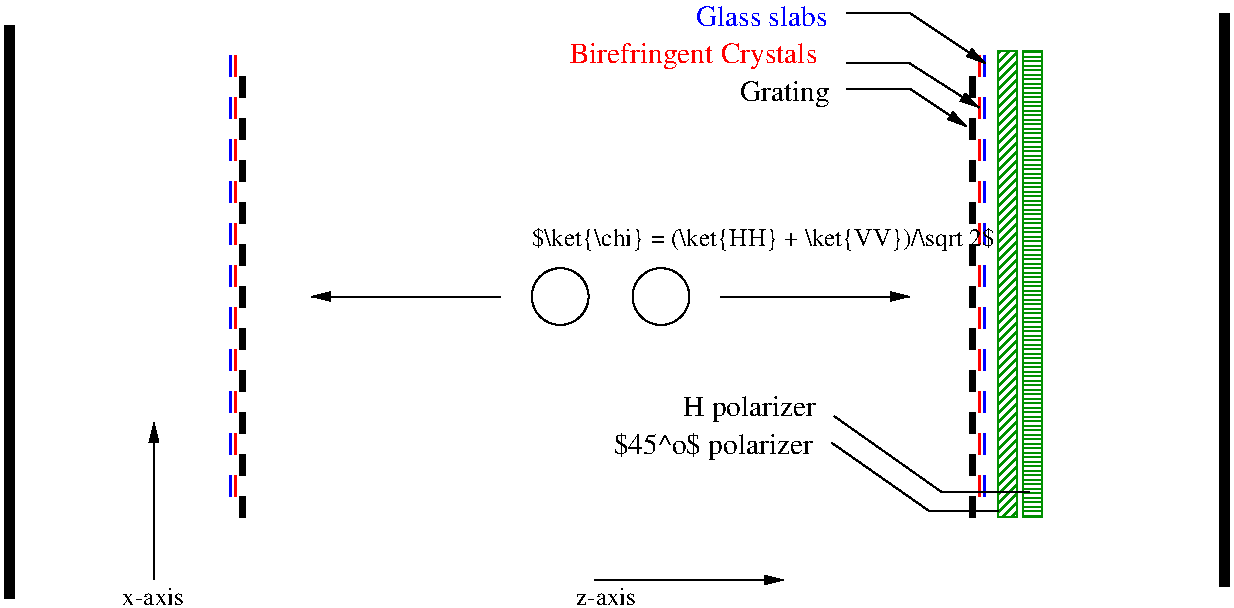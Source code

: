 #FIG 3.2  Produced by xfig version 3.2.5c
Landscape
Center
Metric
A4      
100.00
Single
-2
1200 2
6 8055 1170 8235 4545
2 1 1 2 4 7 50 -1 -1 10.000 0 0 -1 0 0 2
	 8145 1200 8145 4350
2 1 1 4 0 7 50 -1 -1 10.000 0 0 -1 0 0 2
	 8100 1350 8100 4500
2 1 1 2 1 7 50 -1 -1 10.000 0 0 -1 0 0 2
	 8185 1200 8185 4350
-6
6 2745 1170 2925 4545
2 1 1 2 4 7 50 -1 -1 10.000 0 0 -1 0 0 2
	 2835 1200 2835 4350
2 1 1 4 0 7 50 -1 -1 10.000 0 0 -1 0 0 2
	 2880 1350 2880 4500
2 1 1 2 1 7 50 -1 -1 10.000 0 0 -1 0 0 2
	 2795 1200 2795 4350
-6
1 4 0 1 0 7 50 -1 -1 0.000 1 0.0000 5872 2925 203 203 5670 2925 6075 2925
1 4 0 1 0 7 50 -1 -1 0.000 1 0.0000 5152 2925 203 203 4950 2925 5355 2925
2 1 0 1 0 7 50 -1 -1 0.000 0 0 -1 1 0 2
	1 1 1.00 60.00 120.00
	 6300 2925 7650 2925
2 1 0 1 0 7 50 -1 -1 0.000 0 0 -1 1 0 2
	1 1 1.00 60.00 120.00
	 4725 2925 3375 2925
2 1 0 1 0 7 50 -1 -1 0.000 0 0 -1 1 0 2
	1 1 1.00 60.00 120.00
	 2250 4950 2250 3825
2 1 0 1 0 7 50 -1 -1 0.000 0 0 -1 1 0 2
	1 1 1.00 60.00 120.00
	 5400 4950 6750 4950
2 1 0 6 0 7 50 -1 -1 0.000 0 0 -1 0 0 2
	 9900 900 9900 4995
2 1 0 6 0 7 50 -1 -1 0.000 0 0 -1 0 0 2
	 1215 990 1215 5085
2 2 0 1 12 7 50 -1 45 0.000 0 0 -1 0 0 5
	 8280 1170 8415 1170 8415 4500 8280 4500 8280 1170
2 2 0 1 12 7 50 -1 49 0.000 0 0 -1 0 0 5
	 8460 1170 8595 1170 8595 4500 8460 4500 8460 1170
2 1 0 1 0 7 50 -1 -1 0.000 0 0 -1 1 0 3
	1 1 1.00 60.00 120.00
	 7200 1440 7650 1440 8055 1710
2 1 0 1 0 7 50 -1 -1 0.000 0 0 -1 1 0 3
	1 1 1.00 60.00 120.00
	 7200 1260 7650 1260 8145 1575
2 1 0 1 0 7 50 -1 -1 0.000 0 0 -1 1 0 3
	1 1 1.00 60.00 120.00
	 7200 900 7650 900 8190 1260
2 1 0 1 0 7 50 -1 -1 0.000 0 0 -1 0 0 3
	 8280 4455 7785 4455 7094 3971
2 1 0 1 0 7 50 -1 -1 0.000 0 0 -1 0 0 3
	 8505 4320 7875 4320 7110 3780
4 0 0 50 -1 0 12 0.0000 6 195 3450 4950 2565 $\\ket{\\chi} = (\\ket{HH} + \\ket{VV})/\\sqrt 2$\001
4 0 0 50 -1 0 12 0.0000 4 135 465 2025 5130 x-axis\001
4 0 0 50 -1 0 12 0.0000 4 135 465 5265 5130 z-axis\001
4 0 0 50 -1 0 14 0.0000 4 225 735 6435 1530 Grating\001
4 0 4 50 -1 0 14 0.0000 4 225 1995 5220 1260 Birefringent Crystals\001
4 0 1 50 -1 0 14 0.0000 4 165 1095 6120 990 Glass slabs\001
4 0 0 50 -1 0 14 0.0000 6 240 1620 5535 4050 $45^o$ polarizer\001
4 0 0 50 -1 0 14 0.0000 4 225 1065 6030 3780 H polarizer\001
